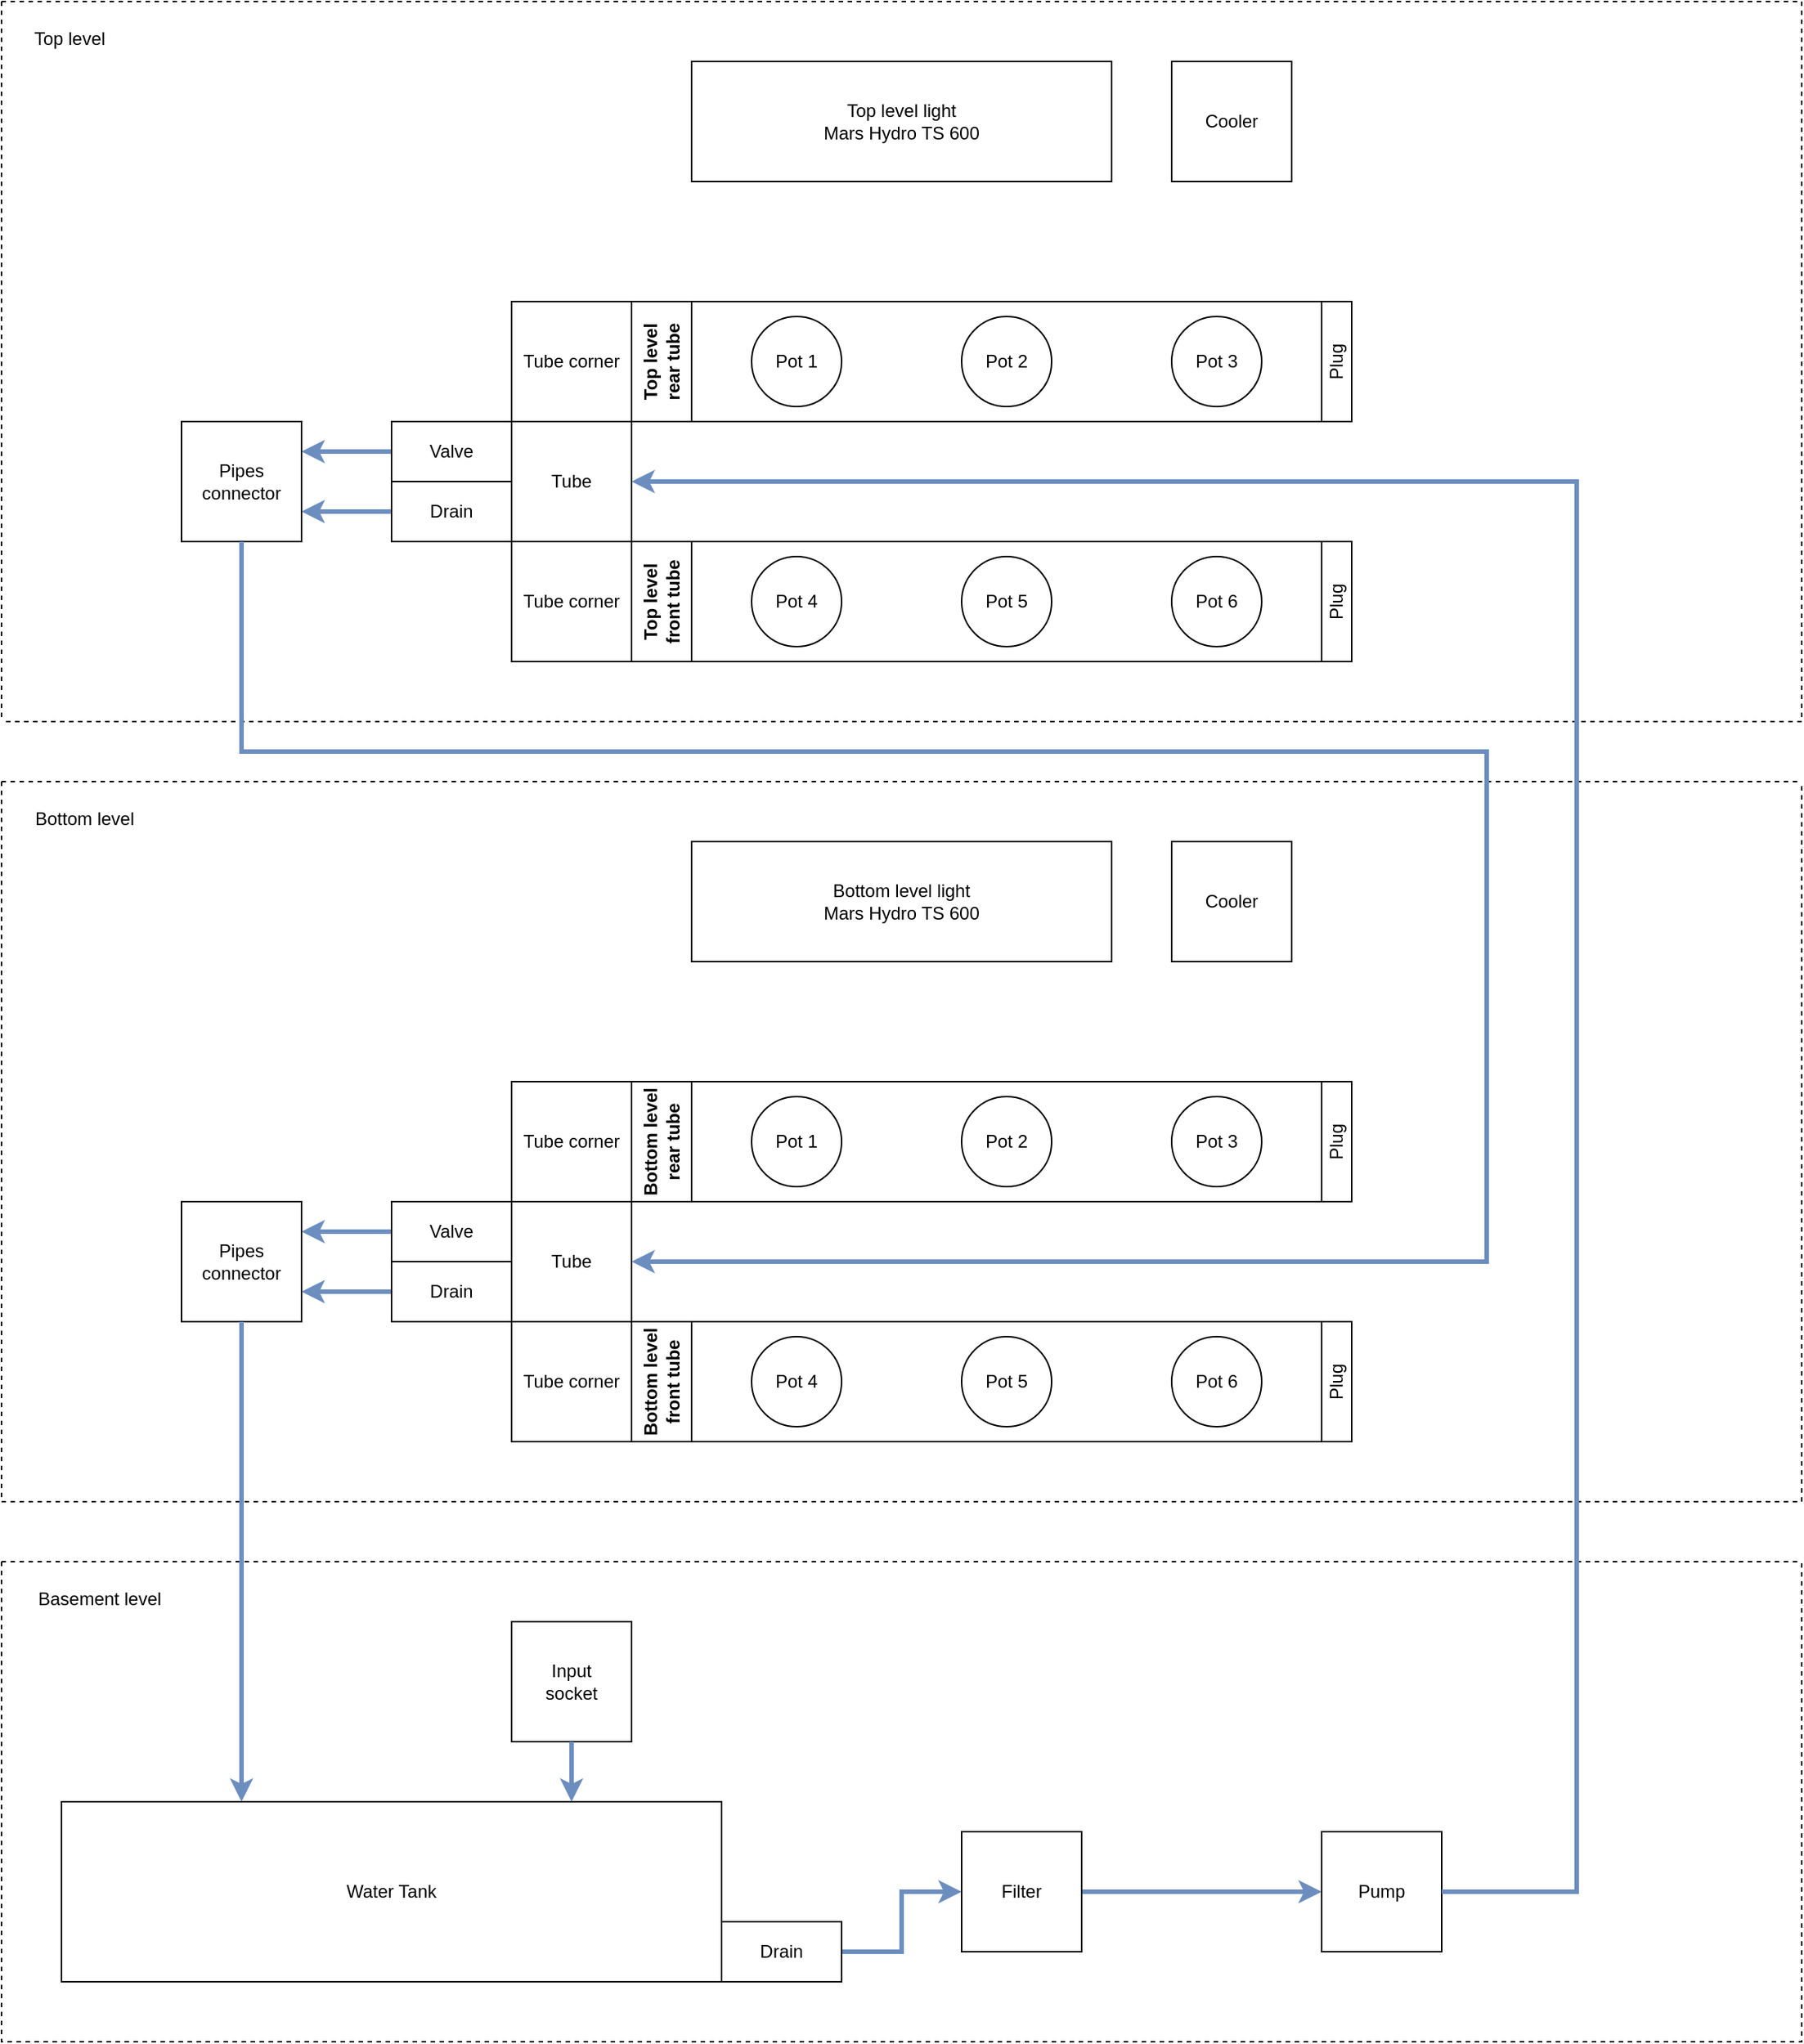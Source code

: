 <mxfile version="26.2.13">
  <diagram name="Page-1" id="CuS1tv6fHeDeapRd9AnG">
    <mxGraphModel dx="1459" dy="837" grid="1" gridSize="10" guides="1" tooltips="1" connect="1" arrows="1" fold="1" page="1" pageScale="1" pageWidth="3300" pageHeight="4681" math="0" shadow="0">
      <root>
        <mxCell id="0" />
        <mxCell id="1" parent="0" />
        <mxCell id="6rZ6h7r-Y_D5c-I9PAms-8" value="" style="swimlane;startSize=0;dashed=1;horizontal=0;" vertex="1" parent="1">
          <mxGeometry x="40" y="40" width="1200" height="480" as="geometry">
            <mxRectangle x="40" y="40" width="50" height="40" as="alternateBounds" />
          </mxGeometry>
        </mxCell>
        <mxCell id="6rZ6h7r-Y_D5c-I9PAms-3" value="&lt;div&gt;Top level light&lt;/div&gt;&lt;div&gt;Mars Hydro TS 600&lt;/div&gt;" style="rounded=0;whiteSpace=wrap;html=1;fillColor=default;" vertex="1" parent="6rZ6h7r-Y_D5c-I9PAms-8">
          <mxGeometry x="460" y="40" width="280" height="80" as="geometry" />
        </mxCell>
        <mxCell id="6rZ6h7r-Y_D5c-I9PAms-10" value="Tube corner" style="rounded=0;whiteSpace=wrap;html=1;" vertex="1" parent="6rZ6h7r-Y_D5c-I9PAms-8">
          <mxGeometry x="340" y="200" width="80" height="80" as="geometry" />
        </mxCell>
        <mxCell id="6rZ6h7r-Y_D5c-I9PAms-13" value="Tube corner" style="rounded=0;whiteSpace=wrap;html=1;" vertex="1" parent="6rZ6h7r-Y_D5c-I9PAms-8">
          <mxGeometry x="340" y="360" width="80" height="80" as="geometry" />
        </mxCell>
        <mxCell id="6rZ6h7r-Y_D5c-I9PAms-15" value="Tube" style="rounded=0;whiteSpace=wrap;html=1;" vertex="1" parent="6rZ6h7r-Y_D5c-I9PAms-8">
          <mxGeometry x="340" y="280" width="80" height="80" as="geometry" />
        </mxCell>
        <mxCell id="6rZ6h7r-Y_D5c-I9PAms-17" value="&lt;div&gt;Top level&lt;/div&gt;&lt;div&gt;rear tube&lt;/div&gt;" style="swimlane;horizontal=0;whiteSpace=wrap;html=1;startSize=40;direction=east;" vertex="1" parent="6rZ6h7r-Y_D5c-I9PAms-8">
          <mxGeometry x="420" y="200" width="460" height="80" as="geometry" />
        </mxCell>
        <mxCell id="6rZ6h7r-Y_D5c-I9PAms-18" value="Pot 1" style="ellipse;whiteSpace=wrap;html=1;" vertex="1" parent="6rZ6h7r-Y_D5c-I9PAms-17">
          <mxGeometry x="80" y="10" width="60" height="60" as="geometry" />
        </mxCell>
        <mxCell id="6rZ6h7r-Y_D5c-I9PAms-19" value="Pot 3" style="ellipse;whiteSpace=wrap;html=1;" vertex="1" parent="6rZ6h7r-Y_D5c-I9PAms-17">
          <mxGeometry x="360" y="10" width="60" height="60" as="geometry" />
        </mxCell>
        <mxCell id="6rZ6h7r-Y_D5c-I9PAms-20" value="&lt;div&gt;Pot 2&lt;/div&gt;" style="ellipse;whiteSpace=wrap;html=1;" vertex="1" parent="6rZ6h7r-Y_D5c-I9PAms-17">
          <mxGeometry x="220" y="10" width="60" height="60" as="geometry" />
        </mxCell>
        <mxCell id="6rZ6h7r-Y_D5c-I9PAms-21" value="Top level front tube" style="swimlane;horizontal=0;whiteSpace=wrap;html=1;startSize=40;" vertex="1" parent="6rZ6h7r-Y_D5c-I9PAms-8">
          <mxGeometry x="420" y="360" width="460" height="80" as="geometry">
            <mxRectangle x="180" y="450" width="40" height="130" as="alternateBounds" />
          </mxGeometry>
        </mxCell>
        <mxCell id="6rZ6h7r-Y_D5c-I9PAms-22" value="&lt;div&gt;Pot 4&lt;/div&gt;" style="ellipse;whiteSpace=wrap;html=1;" vertex="1" parent="6rZ6h7r-Y_D5c-I9PAms-21">
          <mxGeometry x="80" y="10" width="60" height="60" as="geometry" />
        </mxCell>
        <mxCell id="6rZ6h7r-Y_D5c-I9PAms-23" value="Pot 5" style="ellipse;whiteSpace=wrap;html=1;" vertex="1" parent="6rZ6h7r-Y_D5c-I9PAms-21">
          <mxGeometry x="220" y="10" width="60" height="60" as="geometry" />
        </mxCell>
        <mxCell id="6rZ6h7r-Y_D5c-I9PAms-24" value="Pot 6" style="ellipse;whiteSpace=wrap;html=1;" vertex="1" parent="6rZ6h7r-Y_D5c-I9PAms-21">
          <mxGeometry x="360" y="10" width="60" height="60" as="geometry" />
        </mxCell>
        <mxCell id="6rZ6h7r-Y_D5c-I9PAms-25" value="Top level" style="text;html=1;align=center;verticalAlign=middle;resizable=0;points=[];autosize=1;strokeColor=none;fillColor=none;" vertex="1" parent="6rZ6h7r-Y_D5c-I9PAms-8">
          <mxGeometry x="10" y="10" width="70" height="30" as="geometry" />
        </mxCell>
        <mxCell id="6rZ6h7r-Y_D5c-I9PAms-71" style="edgeStyle=orthogonalEdgeStyle;rounded=0;orthogonalLoop=1;jettySize=auto;html=1;entryX=1;entryY=0.25;entryDx=0;entryDy=0;strokeWidth=3;fillColor=#dae8fc;strokeColor=#6c8ebf;" edge="1" parent="6rZ6h7r-Y_D5c-I9PAms-8" source="6rZ6h7r-Y_D5c-I9PAms-26" target="6rZ6h7r-Y_D5c-I9PAms-70">
          <mxGeometry relative="1" as="geometry" />
        </mxCell>
        <mxCell id="6rZ6h7r-Y_D5c-I9PAms-26" value="&lt;div&gt;Valve&lt;/div&gt;" style="rounded=0;whiteSpace=wrap;html=1;" vertex="1" parent="6rZ6h7r-Y_D5c-I9PAms-8">
          <mxGeometry x="260" y="280" width="80" height="40" as="geometry" />
        </mxCell>
        <mxCell id="6rZ6h7r-Y_D5c-I9PAms-55" value="Cooler" style="rounded=0;whiteSpace=wrap;html=1;" vertex="1" parent="6rZ6h7r-Y_D5c-I9PAms-8">
          <mxGeometry x="780" y="40" width="80" height="80" as="geometry" />
        </mxCell>
        <mxCell id="6rZ6h7r-Y_D5c-I9PAms-56" value="Plug" style="rounded=0;whiteSpace=wrap;html=1;direction=west;horizontal=0;" vertex="1" parent="6rZ6h7r-Y_D5c-I9PAms-8">
          <mxGeometry x="880" y="200" width="20" height="80" as="geometry" />
        </mxCell>
        <mxCell id="6rZ6h7r-Y_D5c-I9PAms-57" value="Plug" style="rounded=0;whiteSpace=wrap;html=1;direction=west;horizontal=0;" vertex="1" parent="6rZ6h7r-Y_D5c-I9PAms-8">
          <mxGeometry x="880" y="360" width="20" height="80" as="geometry" />
        </mxCell>
        <mxCell id="6rZ6h7r-Y_D5c-I9PAms-72" style="edgeStyle=orthogonalEdgeStyle;rounded=0;orthogonalLoop=1;jettySize=auto;html=1;entryX=1;entryY=0.75;entryDx=0;entryDy=0;strokeWidth=3;fillColor=#dae8fc;strokeColor=#6c8ebf;" edge="1" parent="6rZ6h7r-Y_D5c-I9PAms-8" source="6rZ6h7r-Y_D5c-I9PAms-67" target="6rZ6h7r-Y_D5c-I9PAms-70">
          <mxGeometry relative="1" as="geometry" />
        </mxCell>
        <mxCell id="6rZ6h7r-Y_D5c-I9PAms-67" value="&lt;div&gt;Drain&lt;/div&gt;" style="rounded=0;whiteSpace=wrap;html=1;" vertex="1" parent="6rZ6h7r-Y_D5c-I9PAms-8">
          <mxGeometry x="260" y="320" width="80" height="40" as="geometry" />
        </mxCell>
        <mxCell id="6rZ6h7r-Y_D5c-I9PAms-70" value="&lt;div&gt;Pipes&lt;/div&gt;&lt;div&gt;connector&lt;/div&gt;" style="rounded=0;whiteSpace=wrap;html=1;" vertex="1" parent="6rZ6h7r-Y_D5c-I9PAms-8">
          <mxGeometry x="120" y="280" width="80" height="80" as="geometry" />
        </mxCell>
        <mxCell id="6rZ6h7r-Y_D5c-I9PAms-30" value="" style="swimlane;startSize=0;dashed=1;" vertex="1" parent="1">
          <mxGeometry x="40" y="560" width="1200" height="480" as="geometry">
            <mxRectangle x="40" y="40" width="50" height="40" as="alternateBounds" />
          </mxGeometry>
        </mxCell>
        <mxCell id="6rZ6h7r-Y_D5c-I9PAms-31" value="&lt;div&gt;Bottom level light&lt;/div&gt;&lt;div&gt;Mars Hydro TS 600&lt;/div&gt;" style="rounded=0;whiteSpace=wrap;html=1;fillColor=default;" vertex="1" parent="6rZ6h7r-Y_D5c-I9PAms-30">
          <mxGeometry x="460" y="40" width="280" height="80" as="geometry" />
        </mxCell>
        <mxCell id="6rZ6h7r-Y_D5c-I9PAms-32" value="Tube corner" style="rounded=0;whiteSpace=wrap;html=1;" vertex="1" parent="6rZ6h7r-Y_D5c-I9PAms-30">
          <mxGeometry x="340" y="200" width="80" height="80" as="geometry" />
        </mxCell>
        <mxCell id="6rZ6h7r-Y_D5c-I9PAms-33" value="Tube corner" style="rounded=0;whiteSpace=wrap;html=1;" vertex="1" parent="6rZ6h7r-Y_D5c-I9PAms-30">
          <mxGeometry x="340" y="360" width="80" height="80" as="geometry" />
        </mxCell>
        <mxCell id="6rZ6h7r-Y_D5c-I9PAms-34" value="Tube" style="rounded=0;whiteSpace=wrap;html=1;" vertex="1" parent="6rZ6h7r-Y_D5c-I9PAms-30">
          <mxGeometry x="340" y="280" width="80" height="80" as="geometry" />
        </mxCell>
        <mxCell id="6rZ6h7r-Y_D5c-I9PAms-35" value="&lt;div&gt;Bottom level&lt;/div&gt;&lt;div&gt;rear tube&lt;/div&gt;" style="swimlane;horizontal=0;whiteSpace=wrap;html=1;startSize=40;direction=east;" vertex="1" parent="6rZ6h7r-Y_D5c-I9PAms-30">
          <mxGeometry x="420" y="200" width="460" height="80" as="geometry">
            <mxRectangle x="420" y="200" width="50" height="100" as="alternateBounds" />
          </mxGeometry>
        </mxCell>
        <mxCell id="6rZ6h7r-Y_D5c-I9PAms-36" value="Pot 1" style="ellipse;whiteSpace=wrap;html=1;" vertex="1" parent="6rZ6h7r-Y_D5c-I9PAms-35">
          <mxGeometry x="80" y="10" width="60" height="60" as="geometry" />
        </mxCell>
        <mxCell id="6rZ6h7r-Y_D5c-I9PAms-37" value="Pot 3" style="ellipse;whiteSpace=wrap;html=1;" vertex="1" parent="6rZ6h7r-Y_D5c-I9PAms-35">
          <mxGeometry x="360" y="10" width="60" height="60" as="geometry" />
        </mxCell>
        <mxCell id="6rZ6h7r-Y_D5c-I9PAms-38" value="&lt;div&gt;Pot 2&lt;/div&gt;" style="ellipse;whiteSpace=wrap;html=1;" vertex="1" parent="6rZ6h7r-Y_D5c-I9PAms-35">
          <mxGeometry x="220" y="10" width="60" height="60" as="geometry" />
        </mxCell>
        <mxCell id="6rZ6h7r-Y_D5c-I9PAms-39" value="Bottom level front tube" style="swimlane;horizontal=0;whiteSpace=wrap;html=1;startSize=40;" vertex="1" parent="6rZ6h7r-Y_D5c-I9PAms-30">
          <mxGeometry x="420" y="360" width="460" height="80" as="geometry">
            <mxRectangle x="180" y="450" width="40" height="130" as="alternateBounds" />
          </mxGeometry>
        </mxCell>
        <mxCell id="6rZ6h7r-Y_D5c-I9PAms-40" value="&lt;div&gt;Pot 4&lt;/div&gt;" style="ellipse;whiteSpace=wrap;html=1;" vertex="1" parent="6rZ6h7r-Y_D5c-I9PAms-39">
          <mxGeometry x="80" y="10" width="60" height="60" as="geometry" />
        </mxCell>
        <mxCell id="6rZ6h7r-Y_D5c-I9PAms-41" value="Pot 5" style="ellipse;whiteSpace=wrap;html=1;" vertex="1" parent="6rZ6h7r-Y_D5c-I9PAms-39">
          <mxGeometry x="220" y="10" width="60" height="60" as="geometry" />
        </mxCell>
        <mxCell id="6rZ6h7r-Y_D5c-I9PAms-42" value="Pot 6" style="ellipse;whiteSpace=wrap;html=1;" vertex="1" parent="6rZ6h7r-Y_D5c-I9PAms-39">
          <mxGeometry x="360" y="10" width="60" height="60" as="geometry" />
        </mxCell>
        <mxCell id="6rZ6h7r-Y_D5c-I9PAms-43" value="Bottom level" style="text;html=1;align=center;verticalAlign=middle;resizable=0;points=[];autosize=1;strokeColor=none;fillColor=none;" vertex="1" parent="6rZ6h7r-Y_D5c-I9PAms-30">
          <mxGeometry x="10" y="10" width="90" height="30" as="geometry" />
        </mxCell>
        <mxCell id="6rZ6h7r-Y_D5c-I9PAms-75" style="edgeStyle=orthogonalEdgeStyle;rounded=0;orthogonalLoop=1;jettySize=auto;html=1;entryX=1;entryY=0.25;entryDx=0;entryDy=0;strokeWidth=3;fillColor=#dae8fc;strokeColor=#6c8ebf;" edge="1" parent="6rZ6h7r-Y_D5c-I9PAms-30" source="6rZ6h7r-Y_D5c-I9PAms-44" target="6rZ6h7r-Y_D5c-I9PAms-73">
          <mxGeometry relative="1" as="geometry" />
        </mxCell>
        <mxCell id="6rZ6h7r-Y_D5c-I9PAms-44" value="&lt;div&gt;Valve&lt;/div&gt;" style="rounded=0;whiteSpace=wrap;html=1;" vertex="1" parent="6rZ6h7r-Y_D5c-I9PAms-30">
          <mxGeometry x="260" y="280" width="80" height="40" as="geometry" />
        </mxCell>
        <mxCell id="6rZ6h7r-Y_D5c-I9PAms-54" value="&lt;div&gt;Cooler&lt;/div&gt;" style="rounded=0;whiteSpace=wrap;html=1;" vertex="1" parent="6rZ6h7r-Y_D5c-I9PAms-30">
          <mxGeometry x="780" y="40" width="80" height="80" as="geometry" />
        </mxCell>
        <mxCell id="6rZ6h7r-Y_D5c-I9PAms-58" value="Plug" style="rounded=0;whiteSpace=wrap;html=1;direction=west;horizontal=0;" vertex="1" parent="6rZ6h7r-Y_D5c-I9PAms-30">
          <mxGeometry x="880" y="200" width="20" height="80" as="geometry" />
        </mxCell>
        <mxCell id="6rZ6h7r-Y_D5c-I9PAms-59" value="Plug" style="rounded=0;whiteSpace=wrap;html=1;direction=west;horizontal=0;" vertex="1" parent="6rZ6h7r-Y_D5c-I9PAms-30">
          <mxGeometry x="880" y="360" width="20" height="80" as="geometry" />
        </mxCell>
        <mxCell id="6rZ6h7r-Y_D5c-I9PAms-76" style="edgeStyle=orthogonalEdgeStyle;rounded=0;orthogonalLoop=1;jettySize=auto;html=1;entryX=1;entryY=0.75;entryDx=0;entryDy=0;strokeWidth=3;fillColor=#dae8fc;strokeColor=#6c8ebf;" edge="1" parent="6rZ6h7r-Y_D5c-I9PAms-30" source="6rZ6h7r-Y_D5c-I9PAms-66" target="6rZ6h7r-Y_D5c-I9PAms-73">
          <mxGeometry relative="1" as="geometry" />
        </mxCell>
        <mxCell id="6rZ6h7r-Y_D5c-I9PAms-66" value="&lt;div&gt;Drain&lt;/div&gt;" style="rounded=0;whiteSpace=wrap;html=1;" vertex="1" parent="6rZ6h7r-Y_D5c-I9PAms-30">
          <mxGeometry x="260" y="320" width="80" height="40" as="geometry" />
        </mxCell>
        <mxCell id="6rZ6h7r-Y_D5c-I9PAms-73" value="&lt;div&gt;Pipes&lt;/div&gt;&lt;div&gt;connector&lt;/div&gt;" style="rounded=0;whiteSpace=wrap;html=1;" vertex="1" parent="6rZ6h7r-Y_D5c-I9PAms-30">
          <mxGeometry x="120" y="280" width="80" height="80" as="geometry" />
        </mxCell>
        <mxCell id="6rZ6h7r-Y_D5c-I9PAms-48" value="" style="swimlane;startSize=0;dashed=1;" vertex="1" parent="1">
          <mxGeometry x="40" y="1080" width="1200" height="320" as="geometry" />
        </mxCell>
        <mxCell id="6rZ6h7r-Y_D5c-I9PAms-49" value="Basement level" style="text;html=1;align=center;verticalAlign=middle;resizable=0;points=[];autosize=1;strokeColor=none;fillColor=none;" vertex="1" parent="6rZ6h7r-Y_D5c-I9PAms-48">
          <mxGeometry x="10" y="10" width="110" height="30" as="geometry" />
        </mxCell>
        <mxCell id="6rZ6h7r-Y_D5c-I9PAms-68" value="" style="edgeStyle=orthogonalEdgeStyle;rounded=0;orthogonalLoop=1;jettySize=auto;html=1;entryX=0;entryY=0.5;entryDx=0;entryDy=0;strokeWidth=3;fillColor=#dae8fc;strokeColor=#6c8ebf;exitX=1;exitY=0.5;exitDx=0;exitDy=0;" edge="1" parent="6rZ6h7r-Y_D5c-I9PAms-48" source="6rZ6h7r-Y_D5c-I9PAms-78" target="6rZ6h7r-Y_D5c-I9PAms-51">
          <mxGeometry relative="1" as="geometry" />
        </mxCell>
        <mxCell id="6rZ6h7r-Y_D5c-I9PAms-50" value="Water Tank" style="rounded=0;whiteSpace=wrap;html=1;" vertex="1" parent="6rZ6h7r-Y_D5c-I9PAms-48">
          <mxGeometry x="40" y="160" width="440" height="120" as="geometry" />
        </mxCell>
        <mxCell id="6rZ6h7r-Y_D5c-I9PAms-69" style="edgeStyle=orthogonalEdgeStyle;rounded=0;orthogonalLoop=1;jettySize=auto;html=1;entryX=0;entryY=0.5;entryDx=0;entryDy=0;fillColor=#dae8fc;strokeColor=#6c8ebf;strokeWidth=3;" edge="1" parent="6rZ6h7r-Y_D5c-I9PAms-48" source="6rZ6h7r-Y_D5c-I9PAms-51" target="6rZ6h7r-Y_D5c-I9PAms-61">
          <mxGeometry relative="1" as="geometry" />
        </mxCell>
        <mxCell id="6rZ6h7r-Y_D5c-I9PAms-51" value="Filter" style="rounded=0;whiteSpace=wrap;html=1;" vertex="1" parent="6rZ6h7r-Y_D5c-I9PAms-48">
          <mxGeometry x="640" y="180" width="80" height="80" as="geometry" />
        </mxCell>
        <mxCell id="6rZ6h7r-Y_D5c-I9PAms-61" value="Pump" style="rounded=0;whiteSpace=wrap;html=1;" vertex="1" parent="6rZ6h7r-Y_D5c-I9PAms-48">
          <mxGeometry x="880" y="180" width="80" height="80" as="geometry" />
        </mxCell>
        <mxCell id="6rZ6h7r-Y_D5c-I9PAms-64" value="&lt;div&gt;Input&lt;/div&gt;&lt;div&gt;socket&lt;/div&gt;" style="rounded=0;whiteSpace=wrap;html=1;" vertex="1" parent="6rZ6h7r-Y_D5c-I9PAms-48">
          <mxGeometry x="340" y="40" width="80" height="80" as="geometry" />
        </mxCell>
        <mxCell id="6rZ6h7r-Y_D5c-I9PAms-77" style="edgeStyle=orthogonalEdgeStyle;rounded=0;orthogonalLoop=1;jettySize=auto;html=1;exitX=0.5;exitY=1;exitDx=0;exitDy=0;strokeWidth=3;fillColor=#dae8fc;strokeColor=#6c8ebf;" edge="1" parent="6rZ6h7r-Y_D5c-I9PAms-48" source="6rZ6h7r-Y_D5c-I9PAms-64">
          <mxGeometry relative="1" as="geometry">
            <mxPoint x="380" y="160" as="targetPoint" />
          </mxGeometry>
        </mxCell>
        <mxCell id="6rZ6h7r-Y_D5c-I9PAms-78" value="&lt;div&gt;Drain&lt;/div&gt;" style="rounded=0;whiteSpace=wrap;html=1;" vertex="1" parent="6rZ6h7r-Y_D5c-I9PAms-48">
          <mxGeometry x="480" y="240" width="80" height="40" as="geometry" />
        </mxCell>
        <mxCell id="6rZ6h7r-Y_D5c-I9PAms-52" style="edgeStyle=orthogonalEdgeStyle;rounded=0;orthogonalLoop=1;jettySize=auto;html=1;strokeWidth=3;fillColor=#dae8fc;strokeColor=#6c8ebf;exitX=0.5;exitY=1;exitDx=0;exitDy=0;" edge="1" parent="1" source="6rZ6h7r-Y_D5c-I9PAms-73" target="6rZ6h7r-Y_D5c-I9PAms-50">
          <mxGeometry relative="1" as="geometry">
            <mxPoint x="290" y="1201" as="targetPoint" />
            <Array as="points">
              <mxPoint x="200" y="1130" />
              <mxPoint x="200" y="1130" />
            </Array>
          </mxGeometry>
        </mxCell>
        <mxCell id="6rZ6h7r-Y_D5c-I9PAms-63" style="edgeStyle=orthogonalEdgeStyle;rounded=0;orthogonalLoop=1;jettySize=auto;html=1;entryX=1;entryY=0.5;entryDx=0;entryDy=0;fillColor=#dae8fc;strokeColor=#6c8ebf;strokeWidth=3;exitX=1;exitY=0.5;exitDx=0;exitDy=0;" edge="1" parent="1" source="6rZ6h7r-Y_D5c-I9PAms-61" target="6rZ6h7r-Y_D5c-I9PAms-15">
          <mxGeometry relative="1" as="geometry">
            <Array as="points">
              <mxPoint x="1090" y="1300" />
              <mxPoint x="1090" y="360" />
            </Array>
          </mxGeometry>
        </mxCell>
        <mxCell id="6rZ6h7r-Y_D5c-I9PAms-46" style="edgeStyle=orthogonalEdgeStyle;rounded=0;orthogonalLoop=1;jettySize=auto;html=1;entryX=1;entryY=0.5;entryDx=0;entryDy=0;strokeWidth=3;fillColor=#dae8fc;strokeColor=#6c8ebf;exitX=0.5;exitY=1;exitDx=0;exitDy=0;" edge="1" parent="1" source="6rZ6h7r-Y_D5c-I9PAms-70" target="6rZ6h7r-Y_D5c-I9PAms-34">
          <mxGeometry relative="1" as="geometry">
            <mxPoint x="300" y="340" as="sourcePoint" />
            <mxPoint x="250" y="880.0" as="targetPoint" />
            <Array as="points">
              <mxPoint x="200" y="540" />
              <mxPoint x="1030" y="540" />
              <mxPoint x="1030" y="880" />
            </Array>
          </mxGeometry>
        </mxCell>
      </root>
    </mxGraphModel>
  </diagram>
</mxfile>
